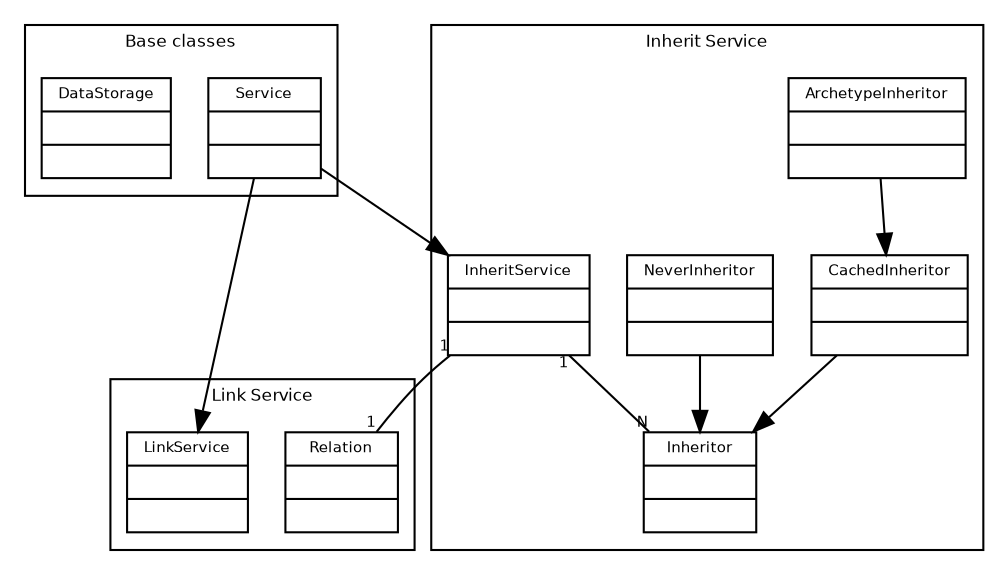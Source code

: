 digraph G {
	fontname = "Bitstream Vera Sans"
	fontsize = 8
	
	node [
		fontname = "Bitstream Vera Sans"
		fontsize = 7
		shape = "record"	
	]
	
	edge [
		fontname = "Bitstream Vera Sans"
		fontsize = 7
	]
	
	
	subgraph clusterBase {
		label = "Base classes"
	
		Service [
			label = "{Service||}"
		]
	
		DataStorage [
			label = "{DataStorage||}"
		]
	}
		
	subgraph clusterLinkSvc {
		label = "Link Service"
		
		LinkService [
			label = "{LinkService||}"
		]
	
		Relation [
			label = "{Relation||}"
		]
	}	

	subgraph clusterInhSvc {
		label = "Inherit Service"
		
		InheritService [
			label = "{InheritService||}"
		]
	
		Inheritor [
			label = "{Inheritor||}"
		]
		
		NeverInheritor [
			label = "{NeverInheritor||}"
		]
		
	 	CachedInheritor [
			label = "{CachedInheritor||}"
		]
		
	 	ArchetypeInheritor [
			label = "{ArchetypeInheritor||}"
		]

	}	

	ArchetypeInheritor -> CachedInheritor
	CachedInheritor -> Inheritor
	NeverInheritor -> Inheritor
	
	Service -> InheritService
	Service -> LinkService
	
	edge [
		arrowhead = "none"

                headlabel = "1"
                taillabel = "1"
	]
	
	InheritService -> Relation
	
	edge [
		arrowhead = "none"

                headlabel = "N"
                taillabel = "1"
	]
	
	InheritService -> Inheritor

}